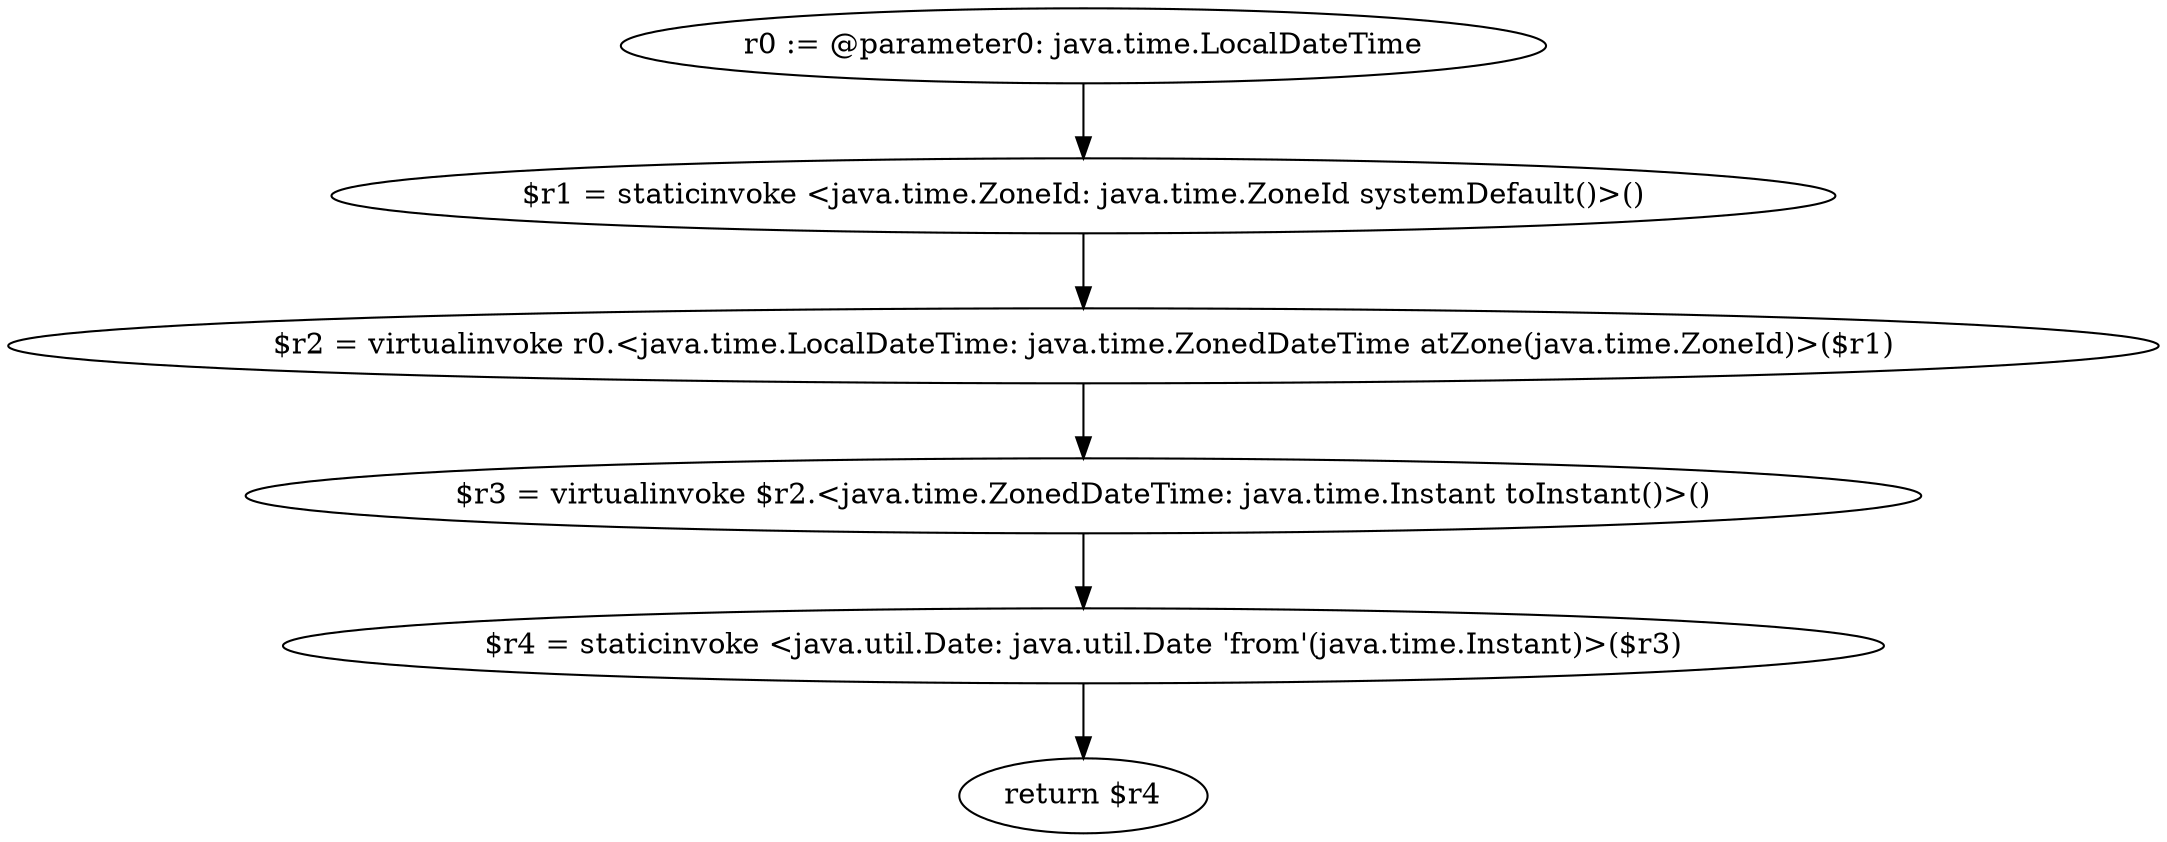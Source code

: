 digraph "unitGraph" {
    "r0 := @parameter0: java.time.LocalDateTime"
    "$r1 = staticinvoke <java.time.ZoneId: java.time.ZoneId systemDefault()>()"
    "$r2 = virtualinvoke r0.<java.time.LocalDateTime: java.time.ZonedDateTime atZone(java.time.ZoneId)>($r1)"
    "$r3 = virtualinvoke $r2.<java.time.ZonedDateTime: java.time.Instant toInstant()>()"
    "$r4 = staticinvoke <java.util.Date: java.util.Date 'from'(java.time.Instant)>($r3)"
    "return $r4"
    "r0 := @parameter0: java.time.LocalDateTime"->"$r1 = staticinvoke <java.time.ZoneId: java.time.ZoneId systemDefault()>()";
    "$r1 = staticinvoke <java.time.ZoneId: java.time.ZoneId systemDefault()>()"->"$r2 = virtualinvoke r0.<java.time.LocalDateTime: java.time.ZonedDateTime atZone(java.time.ZoneId)>($r1)";
    "$r2 = virtualinvoke r0.<java.time.LocalDateTime: java.time.ZonedDateTime atZone(java.time.ZoneId)>($r1)"->"$r3 = virtualinvoke $r2.<java.time.ZonedDateTime: java.time.Instant toInstant()>()";
    "$r3 = virtualinvoke $r2.<java.time.ZonedDateTime: java.time.Instant toInstant()>()"->"$r4 = staticinvoke <java.util.Date: java.util.Date 'from'(java.time.Instant)>($r3)";
    "$r4 = staticinvoke <java.util.Date: java.util.Date 'from'(java.time.Instant)>($r3)"->"return $r4";
}
